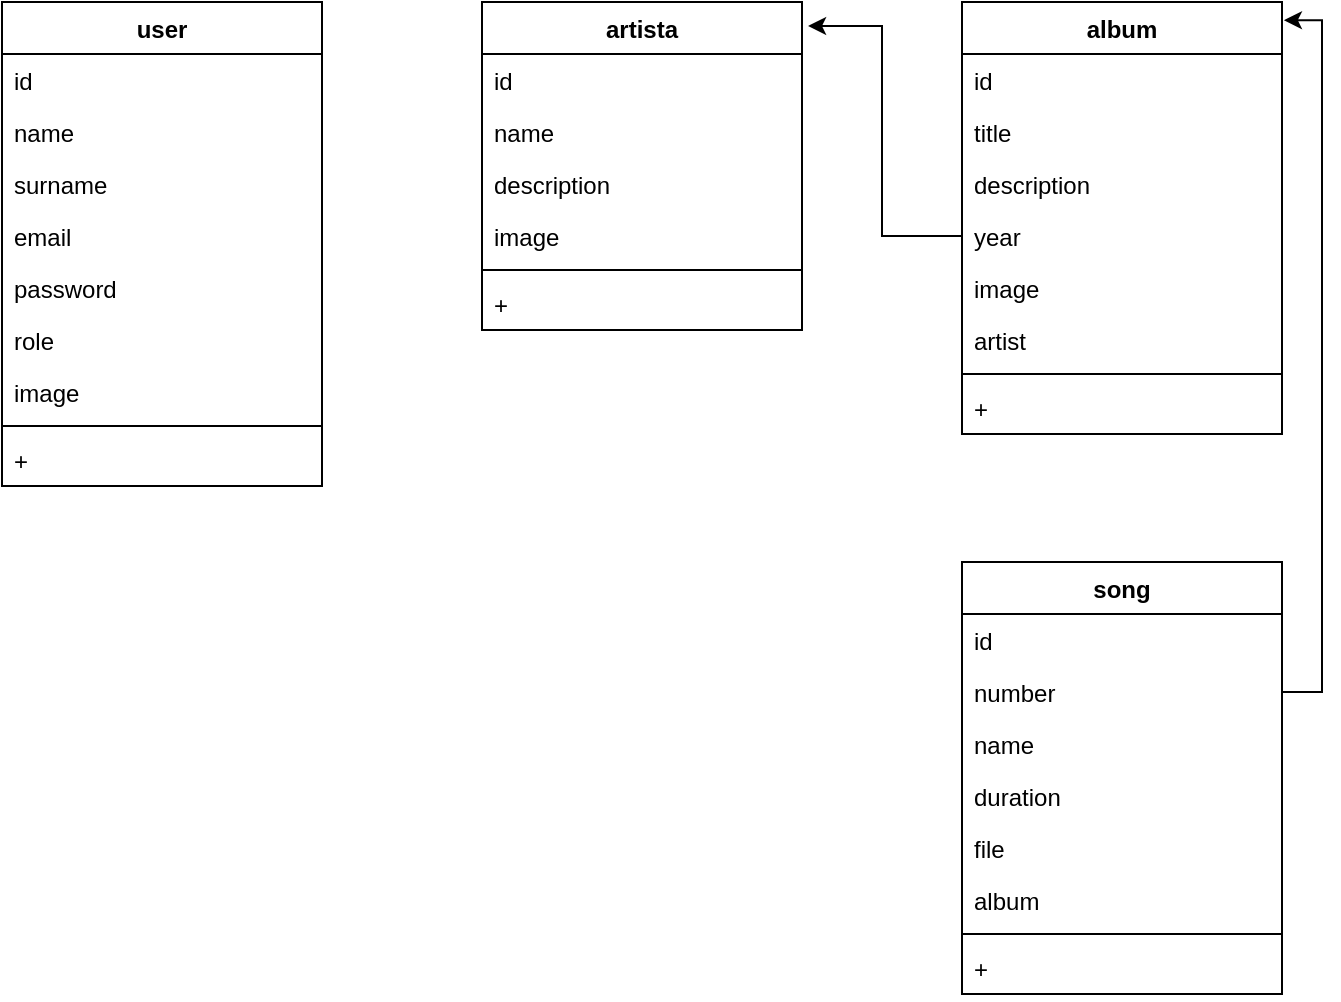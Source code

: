 <mxfile version="13.8.1" type="device"><diagram id="C5RBs43oDa-KdzZeNtuy" name="db"><mxGraphModel dx="1021" dy="579" grid="1" gridSize="10" guides="1" tooltips="1" connect="1" arrows="1" fold="1" page="1" pageScale="1" pageWidth="827" pageHeight="1169" math="0" shadow="0"><root><mxCell id="WIyWlLk6GJQsqaUBKTNV-0"/><mxCell id="WIyWlLk6GJQsqaUBKTNV-1" parent="WIyWlLk6GJQsqaUBKTNV-0"/><mxCell id="-KaB4Z_uGe5bP_a9srs5-20" value="user" style="swimlane;fontStyle=1;align=center;verticalAlign=top;childLayout=stackLayout;horizontal=1;startSize=26;horizontalStack=0;resizeParent=1;resizeParentMax=0;resizeLast=0;collapsible=1;marginBottom=0;" vertex="1" parent="WIyWlLk6GJQsqaUBKTNV-1"><mxGeometry x="40" y="40" width="160" height="242" as="geometry"/></mxCell><mxCell id="-KaB4Z_uGe5bP_a9srs5-21" value="id" style="text;strokeColor=none;fillColor=none;align=left;verticalAlign=top;spacingLeft=4;spacingRight=4;overflow=hidden;rotatable=0;points=[[0,0.5],[1,0.5]];portConstraint=eastwest;" vertex="1" parent="-KaB4Z_uGe5bP_a9srs5-20"><mxGeometry y="26" width="160" height="26" as="geometry"/></mxCell><mxCell id="-KaB4Z_uGe5bP_a9srs5-24" value="name" style="text;strokeColor=none;fillColor=none;align=left;verticalAlign=top;spacingLeft=4;spacingRight=4;overflow=hidden;rotatable=0;points=[[0,0.5],[1,0.5]];portConstraint=eastwest;" vertex="1" parent="-KaB4Z_uGe5bP_a9srs5-20"><mxGeometry y="52" width="160" height="26" as="geometry"/></mxCell><mxCell id="-KaB4Z_uGe5bP_a9srs5-25" value="surname" style="text;strokeColor=none;fillColor=none;align=left;verticalAlign=top;spacingLeft=4;spacingRight=4;overflow=hidden;rotatable=0;points=[[0,0.5],[1,0.5]];portConstraint=eastwest;" vertex="1" parent="-KaB4Z_uGe5bP_a9srs5-20"><mxGeometry y="78" width="160" height="26" as="geometry"/></mxCell><mxCell id="-KaB4Z_uGe5bP_a9srs5-26" value="email" style="text;strokeColor=none;fillColor=none;align=left;verticalAlign=top;spacingLeft=4;spacingRight=4;overflow=hidden;rotatable=0;points=[[0,0.5],[1,0.5]];portConstraint=eastwest;" vertex="1" parent="-KaB4Z_uGe5bP_a9srs5-20"><mxGeometry y="104" width="160" height="26" as="geometry"/></mxCell><mxCell id="-KaB4Z_uGe5bP_a9srs5-27" value="password" style="text;strokeColor=none;fillColor=none;align=left;verticalAlign=top;spacingLeft=4;spacingRight=4;overflow=hidden;rotatable=0;points=[[0,0.5],[1,0.5]];portConstraint=eastwest;" vertex="1" parent="-KaB4Z_uGe5bP_a9srs5-20"><mxGeometry y="130" width="160" height="26" as="geometry"/></mxCell><mxCell id="-KaB4Z_uGe5bP_a9srs5-28" value="role" style="text;strokeColor=none;fillColor=none;align=left;verticalAlign=top;spacingLeft=4;spacingRight=4;overflow=hidden;rotatable=0;points=[[0,0.5],[1,0.5]];portConstraint=eastwest;" vertex="1" parent="-KaB4Z_uGe5bP_a9srs5-20"><mxGeometry y="156" width="160" height="26" as="geometry"/></mxCell><mxCell id="-KaB4Z_uGe5bP_a9srs5-29" value="image" style="text;strokeColor=none;fillColor=none;align=left;verticalAlign=top;spacingLeft=4;spacingRight=4;overflow=hidden;rotatable=0;points=[[0,0.5],[1,0.5]];portConstraint=eastwest;" vertex="1" parent="-KaB4Z_uGe5bP_a9srs5-20"><mxGeometry y="182" width="160" height="26" as="geometry"/></mxCell><mxCell id="-KaB4Z_uGe5bP_a9srs5-22" value="" style="line;strokeWidth=1;fillColor=none;align=left;verticalAlign=middle;spacingTop=-1;spacingLeft=3;spacingRight=3;rotatable=0;labelPosition=right;points=[];portConstraint=eastwest;" vertex="1" parent="-KaB4Z_uGe5bP_a9srs5-20"><mxGeometry y="208" width="160" height="8" as="geometry"/></mxCell><mxCell id="-KaB4Z_uGe5bP_a9srs5-23" value="+" style="text;strokeColor=none;fillColor=none;align=left;verticalAlign=top;spacingLeft=4;spacingRight=4;overflow=hidden;rotatable=0;points=[[0,0.5],[1,0.5]];portConstraint=eastwest;" vertex="1" parent="-KaB4Z_uGe5bP_a9srs5-20"><mxGeometry y="216" width="160" height="26" as="geometry"/></mxCell><mxCell id="-KaB4Z_uGe5bP_a9srs5-43" style="edgeStyle=orthogonalEdgeStyle;rounded=0;orthogonalLoop=1;jettySize=auto;html=1;entryX=1.019;entryY=0.073;entryDx=0;entryDy=0;entryPerimeter=0;" edge="1" parent="WIyWlLk6GJQsqaUBKTNV-1" source="-KaB4Z_uGe5bP_a9srs5-38" target="-KaB4Z_uGe5bP_a9srs5-12"><mxGeometry relative="1" as="geometry"/></mxCell><mxCell id="-KaB4Z_uGe5bP_a9srs5-53" style="edgeStyle=orthogonalEdgeStyle;rounded=0;orthogonalLoop=1;jettySize=auto;html=1;entryX=1.006;entryY=0.042;entryDx=0;entryDy=0;entryPerimeter=0;exitX=1;exitY=0.5;exitDx=0;exitDy=0;" edge="1" parent="WIyWlLk6GJQsqaUBKTNV-1" source="-KaB4Z_uGe5bP_a9srs5-48" target="-KaB4Z_uGe5bP_a9srs5-30"><mxGeometry relative="1" as="geometry"/></mxCell><mxCell id="-KaB4Z_uGe5bP_a9srs5-12" value="artista" style="swimlane;fontStyle=1;align=center;verticalAlign=top;childLayout=stackLayout;horizontal=1;startSize=26;horizontalStack=0;resizeParent=1;resizeParentMax=0;resizeLast=0;collapsible=1;marginBottom=0;" vertex="1" parent="WIyWlLk6GJQsqaUBKTNV-1"><mxGeometry x="280" y="40" width="160" height="164" as="geometry"/></mxCell><mxCell id="-KaB4Z_uGe5bP_a9srs5-13" value="id" style="text;strokeColor=none;fillColor=none;align=left;verticalAlign=top;spacingLeft=4;spacingRight=4;overflow=hidden;rotatable=0;points=[[0,0.5],[1,0.5]];portConstraint=eastwest;" vertex="1" parent="-KaB4Z_uGe5bP_a9srs5-12"><mxGeometry y="26" width="160" height="26" as="geometry"/></mxCell><mxCell id="-KaB4Z_uGe5bP_a9srs5-16" value="name" style="text;strokeColor=none;fillColor=none;align=left;verticalAlign=top;spacingLeft=4;spacingRight=4;overflow=hidden;rotatable=0;points=[[0,0.5],[1,0.5]];portConstraint=eastwest;" vertex="1" parent="-KaB4Z_uGe5bP_a9srs5-12"><mxGeometry y="52" width="160" height="26" as="geometry"/></mxCell><mxCell id="-KaB4Z_uGe5bP_a9srs5-17" value="description" style="text;strokeColor=none;fillColor=none;align=left;verticalAlign=top;spacingLeft=4;spacingRight=4;overflow=hidden;rotatable=0;points=[[0,0.5],[1,0.5]];portConstraint=eastwest;" vertex="1" parent="-KaB4Z_uGe5bP_a9srs5-12"><mxGeometry y="78" width="160" height="26" as="geometry"/></mxCell><mxCell id="-KaB4Z_uGe5bP_a9srs5-18" value="image" style="text;strokeColor=none;fillColor=none;align=left;verticalAlign=top;spacingLeft=4;spacingRight=4;overflow=hidden;rotatable=0;points=[[0,0.5],[1,0.5]];portConstraint=eastwest;" vertex="1" parent="-KaB4Z_uGe5bP_a9srs5-12"><mxGeometry y="104" width="160" height="26" as="geometry"/></mxCell><mxCell id="-KaB4Z_uGe5bP_a9srs5-14" value="" style="line;strokeWidth=1;fillColor=none;align=left;verticalAlign=middle;spacingTop=-1;spacingLeft=3;spacingRight=3;rotatable=0;labelPosition=right;points=[];portConstraint=eastwest;" vertex="1" parent="-KaB4Z_uGe5bP_a9srs5-12"><mxGeometry y="130" width="160" height="8" as="geometry"/></mxCell><mxCell id="-KaB4Z_uGe5bP_a9srs5-15" value="+" style="text;strokeColor=none;fillColor=none;align=left;verticalAlign=top;spacingLeft=4;spacingRight=4;overflow=hidden;rotatable=0;points=[[0,0.5],[1,0.5]];portConstraint=eastwest;" vertex="1" parent="-KaB4Z_uGe5bP_a9srs5-12"><mxGeometry y="138" width="160" height="26" as="geometry"/></mxCell><mxCell id="-KaB4Z_uGe5bP_a9srs5-30" value="album" style="swimlane;fontStyle=1;align=center;verticalAlign=top;childLayout=stackLayout;horizontal=1;startSize=26;horizontalStack=0;resizeParent=1;resizeParentMax=0;resizeLast=0;collapsible=1;marginBottom=0;" vertex="1" parent="WIyWlLk6GJQsqaUBKTNV-1"><mxGeometry x="520" y="40" width="160" height="216" as="geometry"/></mxCell><mxCell id="-KaB4Z_uGe5bP_a9srs5-31" value="id" style="text;strokeColor=none;fillColor=none;align=left;verticalAlign=top;spacingLeft=4;spacingRight=4;overflow=hidden;rotatable=0;points=[[0,0.5],[1,0.5]];portConstraint=eastwest;" vertex="1" parent="-KaB4Z_uGe5bP_a9srs5-30"><mxGeometry y="26" width="160" height="26" as="geometry"/></mxCell><mxCell id="-KaB4Z_uGe5bP_a9srs5-34" value="title" style="text;strokeColor=none;fillColor=none;align=left;verticalAlign=top;spacingLeft=4;spacingRight=4;overflow=hidden;rotatable=0;points=[[0,0.5],[1,0.5]];portConstraint=eastwest;" vertex="1" parent="-KaB4Z_uGe5bP_a9srs5-30"><mxGeometry y="52" width="160" height="26" as="geometry"/></mxCell><mxCell id="-KaB4Z_uGe5bP_a9srs5-37" value="description" style="text;strokeColor=none;fillColor=none;align=left;verticalAlign=top;spacingLeft=4;spacingRight=4;overflow=hidden;rotatable=0;points=[[0,0.5],[1,0.5]];portConstraint=eastwest;" vertex="1" parent="-KaB4Z_uGe5bP_a9srs5-30"><mxGeometry y="78" width="160" height="26" as="geometry"/></mxCell><mxCell id="-KaB4Z_uGe5bP_a9srs5-38" value="year" style="text;strokeColor=none;fillColor=none;align=left;verticalAlign=top;spacingLeft=4;spacingRight=4;overflow=hidden;rotatable=0;points=[[0,0.5],[1,0.5]];portConstraint=eastwest;" vertex="1" parent="-KaB4Z_uGe5bP_a9srs5-30"><mxGeometry y="104" width="160" height="26" as="geometry"/></mxCell><mxCell id="-KaB4Z_uGe5bP_a9srs5-39" value="image" style="text;strokeColor=none;fillColor=none;align=left;verticalAlign=top;spacingLeft=4;spacingRight=4;overflow=hidden;rotatable=0;points=[[0,0.5],[1,0.5]];portConstraint=eastwest;" vertex="1" parent="-KaB4Z_uGe5bP_a9srs5-30"><mxGeometry y="130" width="160" height="26" as="geometry"/></mxCell><mxCell id="-KaB4Z_uGe5bP_a9srs5-40" value="artist" style="text;strokeColor=none;fillColor=none;align=left;verticalAlign=top;spacingLeft=4;spacingRight=4;overflow=hidden;rotatable=0;points=[[0,0.5],[1,0.5]];portConstraint=eastwest;" vertex="1" parent="-KaB4Z_uGe5bP_a9srs5-30"><mxGeometry y="156" width="160" height="26" as="geometry"/></mxCell><mxCell id="-KaB4Z_uGe5bP_a9srs5-32" value="" style="line;strokeWidth=1;fillColor=none;align=left;verticalAlign=middle;spacingTop=-1;spacingLeft=3;spacingRight=3;rotatable=0;labelPosition=right;points=[];portConstraint=eastwest;" vertex="1" parent="-KaB4Z_uGe5bP_a9srs5-30"><mxGeometry y="182" width="160" height="8" as="geometry"/></mxCell><mxCell id="-KaB4Z_uGe5bP_a9srs5-33" value="+" style="text;strokeColor=none;fillColor=none;align=left;verticalAlign=top;spacingLeft=4;spacingRight=4;overflow=hidden;rotatable=0;points=[[0,0.5],[1,0.5]];portConstraint=eastwest;" vertex="1" parent="-KaB4Z_uGe5bP_a9srs5-30"><mxGeometry y="190" width="160" height="26" as="geometry"/></mxCell><mxCell id="-KaB4Z_uGe5bP_a9srs5-44" value="song" style="swimlane;fontStyle=1;align=center;verticalAlign=top;childLayout=stackLayout;horizontal=1;startSize=26;horizontalStack=0;resizeParent=1;resizeParentMax=0;resizeLast=0;collapsible=1;marginBottom=0;" vertex="1" parent="WIyWlLk6GJQsqaUBKTNV-1"><mxGeometry x="520" y="320" width="160" height="216" as="geometry"/></mxCell><mxCell id="-KaB4Z_uGe5bP_a9srs5-45" value="id" style="text;strokeColor=none;fillColor=none;align=left;verticalAlign=top;spacingLeft=4;spacingRight=4;overflow=hidden;rotatable=0;points=[[0,0.5],[1,0.5]];portConstraint=eastwest;" vertex="1" parent="-KaB4Z_uGe5bP_a9srs5-44"><mxGeometry y="26" width="160" height="26" as="geometry"/></mxCell><mxCell id="-KaB4Z_uGe5bP_a9srs5-48" value="number" style="text;strokeColor=none;fillColor=none;align=left;verticalAlign=top;spacingLeft=4;spacingRight=4;overflow=hidden;rotatable=0;points=[[0,0.5],[1,0.5]];portConstraint=eastwest;" vertex="1" parent="-KaB4Z_uGe5bP_a9srs5-44"><mxGeometry y="52" width="160" height="26" as="geometry"/></mxCell><mxCell id="-KaB4Z_uGe5bP_a9srs5-49" value="name" style="text;strokeColor=none;fillColor=none;align=left;verticalAlign=top;spacingLeft=4;spacingRight=4;overflow=hidden;rotatable=0;points=[[0,0.5],[1,0.5]];portConstraint=eastwest;" vertex="1" parent="-KaB4Z_uGe5bP_a9srs5-44"><mxGeometry y="78" width="160" height="26" as="geometry"/></mxCell><mxCell id="-KaB4Z_uGe5bP_a9srs5-50" value="duration" style="text;strokeColor=none;fillColor=none;align=left;verticalAlign=top;spacingLeft=4;spacingRight=4;overflow=hidden;rotatable=0;points=[[0,0.5],[1,0.5]];portConstraint=eastwest;" vertex="1" parent="-KaB4Z_uGe5bP_a9srs5-44"><mxGeometry y="104" width="160" height="26" as="geometry"/></mxCell><mxCell id="-KaB4Z_uGe5bP_a9srs5-51" value="file" style="text;strokeColor=none;fillColor=none;align=left;verticalAlign=top;spacingLeft=4;spacingRight=4;overflow=hidden;rotatable=0;points=[[0,0.5],[1,0.5]];portConstraint=eastwest;" vertex="1" parent="-KaB4Z_uGe5bP_a9srs5-44"><mxGeometry y="130" width="160" height="26" as="geometry"/></mxCell><mxCell id="-KaB4Z_uGe5bP_a9srs5-52" value="album" style="text;strokeColor=none;fillColor=none;align=left;verticalAlign=top;spacingLeft=4;spacingRight=4;overflow=hidden;rotatable=0;points=[[0,0.5],[1,0.5]];portConstraint=eastwest;" vertex="1" parent="-KaB4Z_uGe5bP_a9srs5-44"><mxGeometry y="156" width="160" height="26" as="geometry"/></mxCell><mxCell id="-KaB4Z_uGe5bP_a9srs5-46" value="" style="line;strokeWidth=1;fillColor=none;align=left;verticalAlign=middle;spacingTop=-1;spacingLeft=3;spacingRight=3;rotatable=0;labelPosition=right;points=[];portConstraint=eastwest;" vertex="1" parent="-KaB4Z_uGe5bP_a9srs5-44"><mxGeometry y="182" width="160" height="8" as="geometry"/></mxCell><mxCell id="-KaB4Z_uGe5bP_a9srs5-47" value="+" style="text;strokeColor=none;fillColor=none;align=left;verticalAlign=top;spacingLeft=4;spacingRight=4;overflow=hidden;rotatable=0;points=[[0,0.5],[1,0.5]];portConstraint=eastwest;" vertex="1" parent="-KaB4Z_uGe5bP_a9srs5-44"><mxGeometry y="190" width="160" height="26" as="geometry"/></mxCell></root></mxGraphModel></diagram></mxfile>